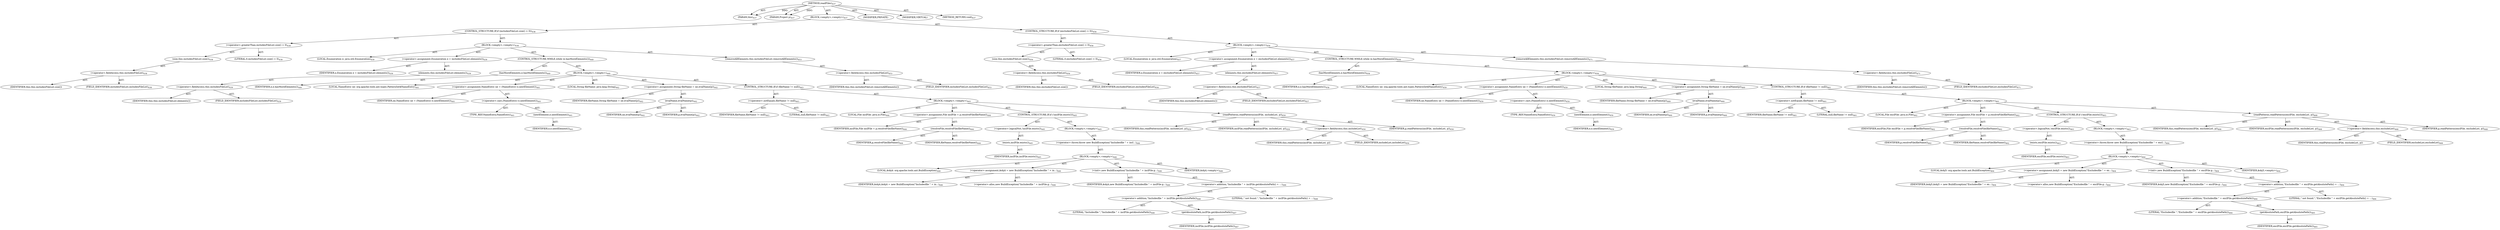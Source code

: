 digraph "readFiles" {  
"111669149723" [label = <(METHOD,readFiles)<SUB>437</SUB>> ]
"115964117012" [label = <(PARAM,this)<SUB>437</SUB>> ]
"115964117045" [label = <(PARAM,Project p)<SUB>437</SUB>> ]
"25769803856" [label = <(BLOCK,&lt;empty&gt;,&lt;empty&gt;)<SUB>437</SUB>> ]
"47244640305" [label = <(CONTROL_STRUCTURE,IF,if (includesFileList.size() &gt; 0))<SUB>438</SUB>> ]
"30064771364" [label = <(&lt;operator&gt;.greaterThan,includesFileList.size() &gt; 0)<SUB>438</SUB>> ]
"30064771365" [label = <(size,this.includesFileList.size())<SUB>438</SUB>> ]
"30064771366" [label = <(&lt;operator&gt;.fieldAccess,this.includesFileList)<SUB>438</SUB>> ]
"68719476984" [label = <(IDENTIFIER,this,this.includesFileList.size())> ]
"55834574889" [label = <(FIELD_IDENTIFIER,includesFileList,includesFileList)<SUB>438</SUB>> ]
"90194313264" [label = <(LITERAL,0,includesFileList.size() &gt; 0)<SUB>438</SUB>> ]
"25769803857" [label = <(BLOCK,&lt;empty&gt;,&lt;empty&gt;)<SUB>438</SUB>> ]
"94489280540" [label = <(LOCAL,Enumeration e: java.util.Enumeration)<SUB>439</SUB>> ]
"30064771367" [label = <(&lt;operator&gt;.assignment,Enumeration e = includesFileList.elements())<SUB>439</SUB>> ]
"68719476985" [label = <(IDENTIFIER,e,Enumeration e = includesFileList.elements())<SUB>439</SUB>> ]
"30064771368" [label = <(elements,this.includesFileList.elements())<SUB>439</SUB>> ]
"30064771369" [label = <(&lt;operator&gt;.fieldAccess,this.includesFileList)<SUB>439</SUB>> ]
"68719476986" [label = <(IDENTIFIER,this,this.includesFileList.elements())> ]
"55834574890" [label = <(FIELD_IDENTIFIER,includesFileList,includesFileList)<SUB>439</SUB>> ]
"47244640306" [label = <(CONTROL_STRUCTURE,WHILE,while (e.hasMoreElements()))<SUB>440</SUB>> ]
"30064771370" [label = <(hasMoreElements,e.hasMoreElements())<SUB>440</SUB>> ]
"68719476987" [label = <(IDENTIFIER,e,e.hasMoreElements())<SUB>440</SUB>> ]
"25769803858" [label = <(BLOCK,&lt;empty&gt;,&lt;empty&gt;)<SUB>440</SUB>> ]
"94489280541" [label = <(LOCAL,NameEntry ne: org.apache.tools.ant.types.PatternSet$NameEntry)<SUB>441</SUB>> ]
"30064771371" [label = <(&lt;operator&gt;.assignment,NameEntry ne = (NameEntry) e.nextElement())<SUB>441</SUB>> ]
"68719476988" [label = <(IDENTIFIER,ne,NameEntry ne = (NameEntry) e.nextElement())<SUB>441</SUB>> ]
"30064771372" [label = <(&lt;operator&gt;.cast,(NameEntry) e.nextElement())<SUB>441</SUB>> ]
"180388626435" [label = <(TYPE_REF,NameEntry,NameEntry)<SUB>441</SUB>> ]
"30064771373" [label = <(nextElement,e.nextElement())<SUB>441</SUB>> ]
"68719476989" [label = <(IDENTIFIER,e,e.nextElement())<SUB>441</SUB>> ]
"94489280542" [label = <(LOCAL,String fileName: java.lang.String)<SUB>442</SUB>> ]
"30064771374" [label = <(&lt;operator&gt;.assignment,String fileName = ne.evalName(p))<SUB>442</SUB>> ]
"68719476990" [label = <(IDENTIFIER,fileName,String fileName = ne.evalName(p))<SUB>442</SUB>> ]
"30064771375" [label = <(evalName,evalName(p))<SUB>442</SUB>> ]
"68719476991" [label = <(IDENTIFIER,ne,evalName(p))<SUB>442</SUB>> ]
"68719476992" [label = <(IDENTIFIER,p,evalName(p))<SUB>442</SUB>> ]
"47244640307" [label = <(CONTROL_STRUCTURE,IF,if (fileName != null))<SUB>443</SUB>> ]
"30064771376" [label = <(&lt;operator&gt;.notEquals,fileName != null)<SUB>443</SUB>> ]
"68719476993" [label = <(IDENTIFIER,fileName,fileName != null)<SUB>443</SUB>> ]
"90194313265" [label = <(LITERAL,null,fileName != null)<SUB>443</SUB>> ]
"25769803859" [label = <(BLOCK,&lt;empty&gt;,&lt;empty&gt;)<SUB>443</SUB>> ]
"94489280543" [label = <(LOCAL,File inclFile: java.io.File)<SUB>444</SUB>> ]
"30064771377" [label = <(&lt;operator&gt;.assignment,File inclFile = p.resolveFile(fileName))<SUB>444</SUB>> ]
"68719476994" [label = <(IDENTIFIER,inclFile,File inclFile = p.resolveFile(fileName))<SUB>444</SUB>> ]
"30064771378" [label = <(resolveFile,resolveFile(fileName))<SUB>444</SUB>> ]
"68719476995" [label = <(IDENTIFIER,p,resolveFile(fileName))<SUB>444</SUB>> ]
"68719476996" [label = <(IDENTIFIER,fileName,resolveFile(fileName))<SUB>444</SUB>> ]
"47244640308" [label = <(CONTROL_STRUCTURE,IF,if (!inclFile.exists()))<SUB>445</SUB>> ]
"30064771379" [label = <(&lt;operator&gt;.logicalNot,!inclFile.exists())<SUB>445</SUB>> ]
"30064771380" [label = <(exists,inclFile.exists())<SUB>445</SUB>> ]
"68719476997" [label = <(IDENTIFIER,inclFile,inclFile.exists())<SUB>445</SUB>> ]
"25769803860" [label = <(BLOCK,&lt;empty&gt;,&lt;empty&gt;)<SUB>445</SUB>> ]
"30064771381" [label = <(&lt;operator&gt;.throw,throw new BuildException(&quot;Includesfile &quot; + incl...)<SUB>446</SUB>> ]
"25769803861" [label = <(BLOCK,&lt;empty&gt;,&lt;empty&gt;)<SUB>446</SUB>> ]
"94489280544" [label = <(LOCAL,$obj4: org.apache.tools.ant.BuildException)<SUB>446</SUB>> ]
"30064771382" [label = <(&lt;operator&gt;.assignment,$obj4 = new BuildException(&quot;Includesfile &quot; + in...)<SUB>446</SUB>> ]
"68719476998" [label = <(IDENTIFIER,$obj4,$obj4 = new BuildException(&quot;Includesfile &quot; + in...)<SUB>446</SUB>> ]
"30064771383" [label = <(&lt;operator&gt;.alloc,new BuildException(&quot;Includesfile &quot; + inclFile.g...)<SUB>446</SUB>> ]
"30064771384" [label = <(&lt;init&gt;,new BuildException(&quot;Includesfile &quot; + inclFile.g...)<SUB>446</SUB>> ]
"68719476999" [label = <(IDENTIFIER,$obj4,new BuildException(&quot;Includesfile &quot; + inclFile.g...)<SUB>446</SUB>> ]
"30064771385" [label = <(&lt;operator&gt;.addition,&quot;Includesfile &quot; + inclFile.getAbsolutePath() + ...)<SUB>446</SUB>> ]
"30064771386" [label = <(&lt;operator&gt;.addition,&quot;Includesfile &quot; + inclFile.getAbsolutePath())<SUB>446</SUB>> ]
"90194313266" [label = <(LITERAL,&quot;Includesfile &quot;,&quot;Includesfile &quot; + inclFile.getAbsolutePath())<SUB>446</SUB>> ]
"30064771387" [label = <(getAbsolutePath,inclFile.getAbsolutePath())<SUB>447</SUB>> ]
"68719477000" [label = <(IDENTIFIER,inclFile,inclFile.getAbsolutePath())<SUB>447</SUB>> ]
"90194313267" [label = <(LITERAL,&quot; not found.&quot;,&quot;Includesfile &quot; + inclFile.getAbsolutePath() + ...)<SUB>448</SUB>> ]
"68719477001" [label = <(IDENTIFIER,$obj4,&lt;empty&gt;)<SUB>446</SUB>> ]
"30064771388" [label = <(readPatterns,readPatterns(inclFile, includeList, p))<SUB>450</SUB>> ]
"68719476790" [label = <(IDENTIFIER,this,readPatterns(inclFile, includeList, p))<SUB>450</SUB>> ]
"68719477002" [label = <(IDENTIFIER,inclFile,readPatterns(inclFile, includeList, p))<SUB>450</SUB>> ]
"30064771389" [label = <(&lt;operator&gt;.fieldAccess,this.includeList)<SUB>450</SUB>> ]
"68719477003" [label = <(IDENTIFIER,this,readPatterns(inclFile, includeList, p))> ]
"55834574891" [label = <(FIELD_IDENTIFIER,includeList,includeList)<SUB>450</SUB>> ]
"68719477004" [label = <(IDENTIFIER,p,readPatterns(inclFile, includeList, p))<SUB>450</SUB>> ]
"30064771390" [label = <(removeAllElements,this.includesFileList.removeAllElements())<SUB>453</SUB>> ]
"30064771391" [label = <(&lt;operator&gt;.fieldAccess,this.includesFileList)<SUB>453</SUB>> ]
"68719477005" [label = <(IDENTIFIER,this,this.includesFileList.removeAllElements())> ]
"55834574892" [label = <(FIELD_IDENTIFIER,includesFileList,includesFileList)<SUB>453</SUB>> ]
"47244640309" [label = <(CONTROL_STRUCTURE,IF,if (excludesFileList.size() &gt; 0))<SUB>456</SUB>> ]
"30064771392" [label = <(&lt;operator&gt;.greaterThan,excludesFileList.size() &gt; 0)<SUB>456</SUB>> ]
"30064771393" [label = <(size,this.excludesFileList.size())<SUB>456</SUB>> ]
"30064771394" [label = <(&lt;operator&gt;.fieldAccess,this.excludesFileList)<SUB>456</SUB>> ]
"68719477006" [label = <(IDENTIFIER,this,this.excludesFileList.size())> ]
"55834574893" [label = <(FIELD_IDENTIFIER,excludesFileList,excludesFileList)<SUB>456</SUB>> ]
"90194313268" [label = <(LITERAL,0,excludesFileList.size() &gt; 0)<SUB>456</SUB>> ]
"25769803862" [label = <(BLOCK,&lt;empty&gt;,&lt;empty&gt;)<SUB>456</SUB>> ]
"94489280545" [label = <(LOCAL,Enumeration e: java.util.Enumeration)<SUB>457</SUB>> ]
"30064771395" [label = <(&lt;operator&gt;.assignment,Enumeration e = excludesFileList.elements())<SUB>457</SUB>> ]
"68719477007" [label = <(IDENTIFIER,e,Enumeration e = excludesFileList.elements())<SUB>457</SUB>> ]
"30064771396" [label = <(elements,this.excludesFileList.elements())<SUB>457</SUB>> ]
"30064771397" [label = <(&lt;operator&gt;.fieldAccess,this.excludesFileList)<SUB>457</SUB>> ]
"68719477008" [label = <(IDENTIFIER,this,this.excludesFileList.elements())> ]
"55834574894" [label = <(FIELD_IDENTIFIER,excludesFileList,excludesFileList)<SUB>457</SUB>> ]
"47244640310" [label = <(CONTROL_STRUCTURE,WHILE,while (e.hasMoreElements()))<SUB>458</SUB>> ]
"30064771398" [label = <(hasMoreElements,e.hasMoreElements())<SUB>458</SUB>> ]
"68719477009" [label = <(IDENTIFIER,e,e.hasMoreElements())<SUB>458</SUB>> ]
"25769803863" [label = <(BLOCK,&lt;empty&gt;,&lt;empty&gt;)<SUB>458</SUB>> ]
"94489280546" [label = <(LOCAL,NameEntry ne: org.apache.tools.ant.types.PatternSet$NameEntry)<SUB>459</SUB>> ]
"30064771399" [label = <(&lt;operator&gt;.assignment,NameEntry ne = (NameEntry) e.nextElement())<SUB>459</SUB>> ]
"68719477010" [label = <(IDENTIFIER,ne,NameEntry ne = (NameEntry) e.nextElement())<SUB>459</SUB>> ]
"30064771400" [label = <(&lt;operator&gt;.cast,(NameEntry) e.nextElement())<SUB>459</SUB>> ]
"180388626436" [label = <(TYPE_REF,NameEntry,NameEntry)<SUB>459</SUB>> ]
"30064771401" [label = <(nextElement,e.nextElement())<SUB>459</SUB>> ]
"68719477011" [label = <(IDENTIFIER,e,e.nextElement())<SUB>459</SUB>> ]
"94489280547" [label = <(LOCAL,String fileName: java.lang.String)<SUB>460</SUB>> ]
"30064771402" [label = <(&lt;operator&gt;.assignment,String fileName = ne.evalName(p))<SUB>460</SUB>> ]
"68719477012" [label = <(IDENTIFIER,fileName,String fileName = ne.evalName(p))<SUB>460</SUB>> ]
"30064771403" [label = <(evalName,evalName(p))<SUB>460</SUB>> ]
"68719477013" [label = <(IDENTIFIER,ne,evalName(p))<SUB>460</SUB>> ]
"68719477014" [label = <(IDENTIFIER,p,evalName(p))<SUB>460</SUB>> ]
"47244640311" [label = <(CONTROL_STRUCTURE,IF,if (fileName != null))<SUB>461</SUB>> ]
"30064771404" [label = <(&lt;operator&gt;.notEquals,fileName != null)<SUB>461</SUB>> ]
"68719477015" [label = <(IDENTIFIER,fileName,fileName != null)<SUB>461</SUB>> ]
"90194313269" [label = <(LITERAL,null,fileName != null)<SUB>461</SUB>> ]
"25769803864" [label = <(BLOCK,&lt;empty&gt;,&lt;empty&gt;)<SUB>461</SUB>> ]
"94489280548" [label = <(LOCAL,File exclFile: java.io.File)<SUB>462</SUB>> ]
"30064771405" [label = <(&lt;operator&gt;.assignment,File exclFile = p.resolveFile(fileName))<SUB>462</SUB>> ]
"68719477016" [label = <(IDENTIFIER,exclFile,File exclFile = p.resolveFile(fileName))<SUB>462</SUB>> ]
"30064771406" [label = <(resolveFile,resolveFile(fileName))<SUB>462</SUB>> ]
"68719477017" [label = <(IDENTIFIER,p,resolveFile(fileName))<SUB>462</SUB>> ]
"68719477018" [label = <(IDENTIFIER,fileName,resolveFile(fileName))<SUB>462</SUB>> ]
"47244640312" [label = <(CONTROL_STRUCTURE,IF,if (!exclFile.exists()))<SUB>463</SUB>> ]
"30064771407" [label = <(&lt;operator&gt;.logicalNot,!exclFile.exists())<SUB>463</SUB>> ]
"30064771408" [label = <(exists,exclFile.exists())<SUB>463</SUB>> ]
"68719477019" [label = <(IDENTIFIER,exclFile,exclFile.exists())<SUB>463</SUB>> ]
"25769803865" [label = <(BLOCK,&lt;empty&gt;,&lt;empty&gt;)<SUB>463</SUB>> ]
"30064771409" [label = <(&lt;operator&gt;.throw,throw new BuildException(&quot;Excludesfile &quot; + excl...)<SUB>464</SUB>> ]
"25769803866" [label = <(BLOCK,&lt;empty&gt;,&lt;empty&gt;)<SUB>464</SUB>> ]
"94489280549" [label = <(LOCAL,$obj5: org.apache.tools.ant.BuildException)<SUB>464</SUB>> ]
"30064771410" [label = <(&lt;operator&gt;.assignment,$obj5 = new BuildException(&quot;Excludesfile &quot; + ex...)<SUB>464</SUB>> ]
"68719477020" [label = <(IDENTIFIER,$obj5,$obj5 = new BuildException(&quot;Excludesfile &quot; + ex...)<SUB>464</SUB>> ]
"30064771411" [label = <(&lt;operator&gt;.alloc,new BuildException(&quot;Excludesfile &quot; + exclFile.g...)<SUB>464</SUB>> ]
"30064771412" [label = <(&lt;init&gt;,new BuildException(&quot;Excludesfile &quot; + exclFile.g...)<SUB>464</SUB>> ]
"68719477021" [label = <(IDENTIFIER,$obj5,new BuildException(&quot;Excludesfile &quot; + exclFile.g...)<SUB>464</SUB>> ]
"30064771413" [label = <(&lt;operator&gt;.addition,&quot;Excludesfile &quot; + exclFile.getAbsolutePath() + ...)<SUB>464</SUB>> ]
"30064771414" [label = <(&lt;operator&gt;.addition,&quot;Excludesfile &quot; + exclFile.getAbsolutePath())<SUB>464</SUB>> ]
"90194313270" [label = <(LITERAL,&quot;Excludesfile &quot;,&quot;Excludesfile &quot; + exclFile.getAbsolutePath())<SUB>464</SUB>> ]
"30064771415" [label = <(getAbsolutePath,exclFile.getAbsolutePath())<SUB>465</SUB>> ]
"68719477022" [label = <(IDENTIFIER,exclFile,exclFile.getAbsolutePath())<SUB>465</SUB>> ]
"90194313271" [label = <(LITERAL,&quot; not found.&quot;,&quot;Excludesfile &quot; + exclFile.getAbsolutePath() + ...)<SUB>466</SUB>> ]
"68719477023" [label = <(IDENTIFIER,$obj5,&lt;empty&gt;)<SUB>464</SUB>> ]
"30064771416" [label = <(readPatterns,readPatterns(exclFile, excludeList, p))<SUB>468</SUB>> ]
"68719476791" [label = <(IDENTIFIER,this,readPatterns(exclFile, excludeList, p))<SUB>468</SUB>> ]
"68719477024" [label = <(IDENTIFIER,exclFile,readPatterns(exclFile, excludeList, p))<SUB>468</SUB>> ]
"30064771417" [label = <(&lt;operator&gt;.fieldAccess,this.excludeList)<SUB>468</SUB>> ]
"68719477025" [label = <(IDENTIFIER,this,readPatterns(exclFile, excludeList, p))> ]
"55834574895" [label = <(FIELD_IDENTIFIER,excludeList,excludeList)<SUB>468</SUB>> ]
"68719477026" [label = <(IDENTIFIER,p,readPatterns(exclFile, excludeList, p))<SUB>468</SUB>> ]
"30064771418" [label = <(removeAllElements,this.excludesFileList.removeAllElements())<SUB>471</SUB>> ]
"30064771419" [label = <(&lt;operator&gt;.fieldAccess,this.excludesFileList)<SUB>471</SUB>> ]
"68719477027" [label = <(IDENTIFIER,this,this.excludesFileList.removeAllElements())> ]
"55834574896" [label = <(FIELD_IDENTIFIER,excludesFileList,excludesFileList)<SUB>471</SUB>> ]
"133143986237" [label = <(MODIFIER,PRIVATE)> ]
"133143986238" [label = <(MODIFIER,VIRTUAL)> ]
"128849018907" [label = <(METHOD_RETURN,void)<SUB>437</SUB>> ]
  "111669149723" -> "115964117012"  [ label = "AST: "] 
  "111669149723" -> "115964117045"  [ label = "AST: "] 
  "111669149723" -> "25769803856"  [ label = "AST: "] 
  "111669149723" -> "133143986237"  [ label = "AST: "] 
  "111669149723" -> "133143986238"  [ label = "AST: "] 
  "111669149723" -> "128849018907"  [ label = "AST: "] 
  "25769803856" -> "47244640305"  [ label = "AST: "] 
  "25769803856" -> "47244640309"  [ label = "AST: "] 
  "47244640305" -> "30064771364"  [ label = "AST: "] 
  "47244640305" -> "25769803857"  [ label = "AST: "] 
  "30064771364" -> "30064771365"  [ label = "AST: "] 
  "30064771364" -> "90194313264"  [ label = "AST: "] 
  "30064771365" -> "30064771366"  [ label = "AST: "] 
  "30064771366" -> "68719476984"  [ label = "AST: "] 
  "30064771366" -> "55834574889"  [ label = "AST: "] 
  "25769803857" -> "94489280540"  [ label = "AST: "] 
  "25769803857" -> "30064771367"  [ label = "AST: "] 
  "25769803857" -> "47244640306"  [ label = "AST: "] 
  "25769803857" -> "30064771390"  [ label = "AST: "] 
  "30064771367" -> "68719476985"  [ label = "AST: "] 
  "30064771367" -> "30064771368"  [ label = "AST: "] 
  "30064771368" -> "30064771369"  [ label = "AST: "] 
  "30064771369" -> "68719476986"  [ label = "AST: "] 
  "30064771369" -> "55834574890"  [ label = "AST: "] 
  "47244640306" -> "30064771370"  [ label = "AST: "] 
  "47244640306" -> "25769803858"  [ label = "AST: "] 
  "30064771370" -> "68719476987"  [ label = "AST: "] 
  "25769803858" -> "94489280541"  [ label = "AST: "] 
  "25769803858" -> "30064771371"  [ label = "AST: "] 
  "25769803858" -> "94489280542"  [ label = "AST: "] 
  "25769803858" -> "30064771374"  [ label = "AST: "] 
  "25769803858" -> "47244640307"  [ label = "AST: "] 
  "30064771371" -> "68719476988"  [ label = "AST: "] 
  "30064771371" -> "30064771372"  [ label = "AST: "] 
  "30064771372" -> "180388626435"  [ label = "AST: "] 
  "30064771372" -> "30064771373"  [ label = "AST: "] 
  "30064771373" -> "68719476989"  [ label = "AST: "] 
  "30064771374" -> "68719476990"  [ label = "AST: "] 
  "30064771374" -> "30064771375"  [ label = "AST: "] 
  "30064771375" -> "68719476991"  [ label = "AST: "] 
  "30064771375" -> "68719476992"  [ label = "AST: "] 
  "47244640307" -> "30064771376"  [ label = "AST: "] 
  "47244640307" -> "25769803859"  [ label = "AST: "] 
  "30064771376" -> "68719476993"  [ label = "AST: "] 
  "30064771376" -> "90194313265"  [ label = "AST: "] 
  "25769803859" -> "94489280543"  [ label = "AST: "] 
  "25769803859" -> "30064771377"  [ label = "AST: "] 
  "25769803859" -> "47244640308"  [ label = "AST: "] 
  "25769803859" -> "30064771388"  [ label = "AST: "] 
  "30064771377" -> "68719476994"  [ label = "AST: "] 
  "30064771377" -> "30064771378"  [ label = "AST: "] 
  "30064771378" -> "68719476995"  [ label = "AST: "] 
  "30064771378" -> "68719476996"  [ label = "AST: "] 
  "47244640308" -> "30064771379"  [ label = "AST: "] 
  "47244640308" -> "25769803860"  [ label = "AST: "] 
  "30064771379" -> "30064771380"  [ label = "AST: "] 
  "30064771380" -> "68719476997"  [ label = "AST: "] 
  "25769803860" -> "30064771381"  [ label = "AST: "] 
  "30064771381" -> "25769803861"  [ label = "AST: "] 
  "25769803861" -> "94489280544"  [ label = "AST: "] 
  "25769803861" -> "30064771382"  [ label = "AST: "] 
  "25769803861" -> "30064771384"  [ label = "AST: "] 
  "25769803861" -> "68719477001"  [ label = "AST: "] 
  "30064771382" -> "68719476998"  [ label = "AST: "] 
  "30064771382" -> "30064771383"  [ label = "AST: "] 
  "30064771384" -> "68719476999"  [ label = "AST: "] 
  "30064771384" -> "30064771385"  [ label = "AST: "] 
  "30064771385" -> "30064771386"  [ label = "AST: "] 
  "30064771385" -> "90194313267"  [ label = "AST: "] 
  "30064771386" -> "90194313266"  [ label = "AST: "] 
  "30064771386" -> "30064771387"  [ label = "AST: "] 
  "30064771387" -> "68719477000"  [ label = "AST: "] 
  "30064771388" -> "68719476790"  [ label = "AST: "] 
  "30064771388" -> "68719477002"  [ label = "AST: "] 
  "30064771388" -> "30064771389"  [ label = "AST: "] 
  "30064771388" -> "68719477004"  [ label = "AST: "] 
  "30064771389" -> "68719477003"  [ label = "AST: "] 
  "30064771389" -> "55834574891"  [ label = "AST: "] 
  "30064771390" -> "30064771391"  [ label = "AST: "] 
  "30064771391" -> "68719477005"  [ label = "AST: "] 
  "30064771391" -> "55834574892"  [ label = "AST: "] 
  "47244640309" -> "30064771392"  [ label = "AST: "] 
  "47244640309" -> "25769803862"  [ label = "AST: "] 
  "30064771392" -> "30064771393"  [ label = "AST: "] 
  "30064771392" -> "90194313268"  [ label = "AST: "] 
  "30064771393" -> "30064771394"  [ label = "AST: "] 
  "30064771394" -> "68719477006"  [ label = "AST: "] 
  "30064771394" -> "55834574893"  [ label = "AST: "] 
  "25769803862" -> "94489280545"  [ label = "AST: "] 
  "25769803862" -> "30064771395"  [ label = "AST: "] 
  "25769803862" -> "47244640310"  [ label = "AST: "] 
  "25769803862" -> "30064771418"  [ label = "AST: "] 
  "30064771395" -> "68719477007"  [ label = "AST: "] 
  "30064771395" -> "30064771396"  [ label = "AST: "] 
  "30064771396" -> "30064771397"  [ label = "AST: "] 
  "30064771397" -> "68719477008"  [ label = "AST: "] 
  "30064771397" -> "55834574894"  [ label = "AST: "] 
  "47244640310" -> "30064771398"  [ label = "AST: "] 
  "47244640310" -> "25769803863"  [ label = "AST: "] 
  "30064771398" -> "68719477009"  [ label = "AST: "] 
  "25769803863" -> "94489280546"  [ label = "AST: "] 
  "25769803863" -> "30064771399"  [ label = "AST: "] 
  "25769803863" -> "94489280547"  [ label = "AST: "] 
  "25769803863" -> "30064771402"  [ label = "AST: "] 
  "25769803863" -> "47244640311"  [ label = "AST: "] 
  "30064771399" -> "68719477010"  [ label = "AST: "] 
  "30064771399" -> "30064771400"  [ label = "AST: "] 
  "30064771400" -> "180388626436"  [ label = "AST: "] 
  "30064771400" -> "30064771401"  [ label = "AST: "] 
  "30064771401" -> "68719477011"  [ label = "AST: "] 
  "30064771402" -> "68719477012"  [ label = "AST: "] 
  "30064771402" -> "30064771403"  [ label = "AST: "] 
  "30064771403" -> "68719477013"  [ label = "AST: "] 
  "30064771403" -> "68719477014"  [ label = "AST: "] 
  "47244640311" -> "30064771404"  [ label = "AST: "] 
  "47244640311" -> "25769803864"  [ label = "AST: "] 
  "30064771404" -> "68719477015"  [ label = "AST: "] 
  "30064771404" -> "90194313269"  [ label = "AST: "] 
  "25769803864" -> "94489280548"  [ label = "AST: "] 
  "25769803864" -> "30064771405"  [ label = "AST: "] 
  "25769803864" -> "47244640312"  [ label = "AST: "] 
  "25769803864" -> "30064771416"  [ label = "AST: "] 
  "30064771405" -> "68719477016"  [ label = "AST: "] 
  "30064771405" -> "30064771406"  [ label = "AST: "] 
  "30064771406" -> "68719477017"  [ label = "AST: "] 
  "30064771406" -> "68719477018"  [ label = "AST: "] 
  "47244640312" -> "30064771407"  [ label = "AST: "] 
  "47244640312" -> "25769803865"  [ label = "AST: "] 
  "30064771407" -> "30064771408"  [ label = "AST: "] 
  "30064771408" -> "68719477019"  [ label = "AST: "] 
  "25769803865" -> "30064771409"  [ label = "AST: "] 
  "30064771409" -> "25769803866"  [ label = "AST: "] 
  "25769803866" -> "94489280549"  [ label = "AST: "] 
  "25769803866" -> "30064771410"  [ label = "AST: "] 
  "25769803866" -> "30064771412"  [ label = "AST: "] 
  "25769803866" -> "68719477023"  [ label = "AST: "] 
  "30064771410" -> "68719477020"  [ label = "AST: "] 
  "30064771410" -> "30064771411"  [ label = "AST: "] 
  "30064771412" -> "68719477021"  [ label = "AST: "] 
  "30064771412" -> "30064771413"  [ label = "AST: "] 
  "30064771413" -> "30064771414"  [ label = "AST: "] 
  "30064771413" -> "90194313271"  [ label = "AST: "] 
  "30064771414" -> "90194313270"  [ label = "AST: "] 
  "30064771414" -> "30064771415"  [ label = "AST: "] 
  "30064771415" -> "68719477022"  [ label = "AST: "] 
  "30064771416" -> "68719476791"  [ label = "AST: "] 
  "30064771416" -> "68719477024"  [ label = "AST: "] 
  "30064771416" -> "30064771417"  [ label = "AST: "] 
  "30064771416" -> "68719477026"  [ label = "AST: "] 
  "30064771417" -> "68719477025"  [ label = "AST: "] 
  "30064771417" -> "55834574895"  [ label = "AST: "] 
  "30064771418" -> "30064771419"  [ label = "AST: "] 
  "30064771419" -> "68719477027"  [ label = "AST: "] 
  "30064771419" -> "55834574896"  [ label = "AST: "] 
  "111669149723" -> "115964117012"  [ label = "DDG: "] 
  "111669149723" -> "115964117045"  [ label = "DDG: "] 
}
